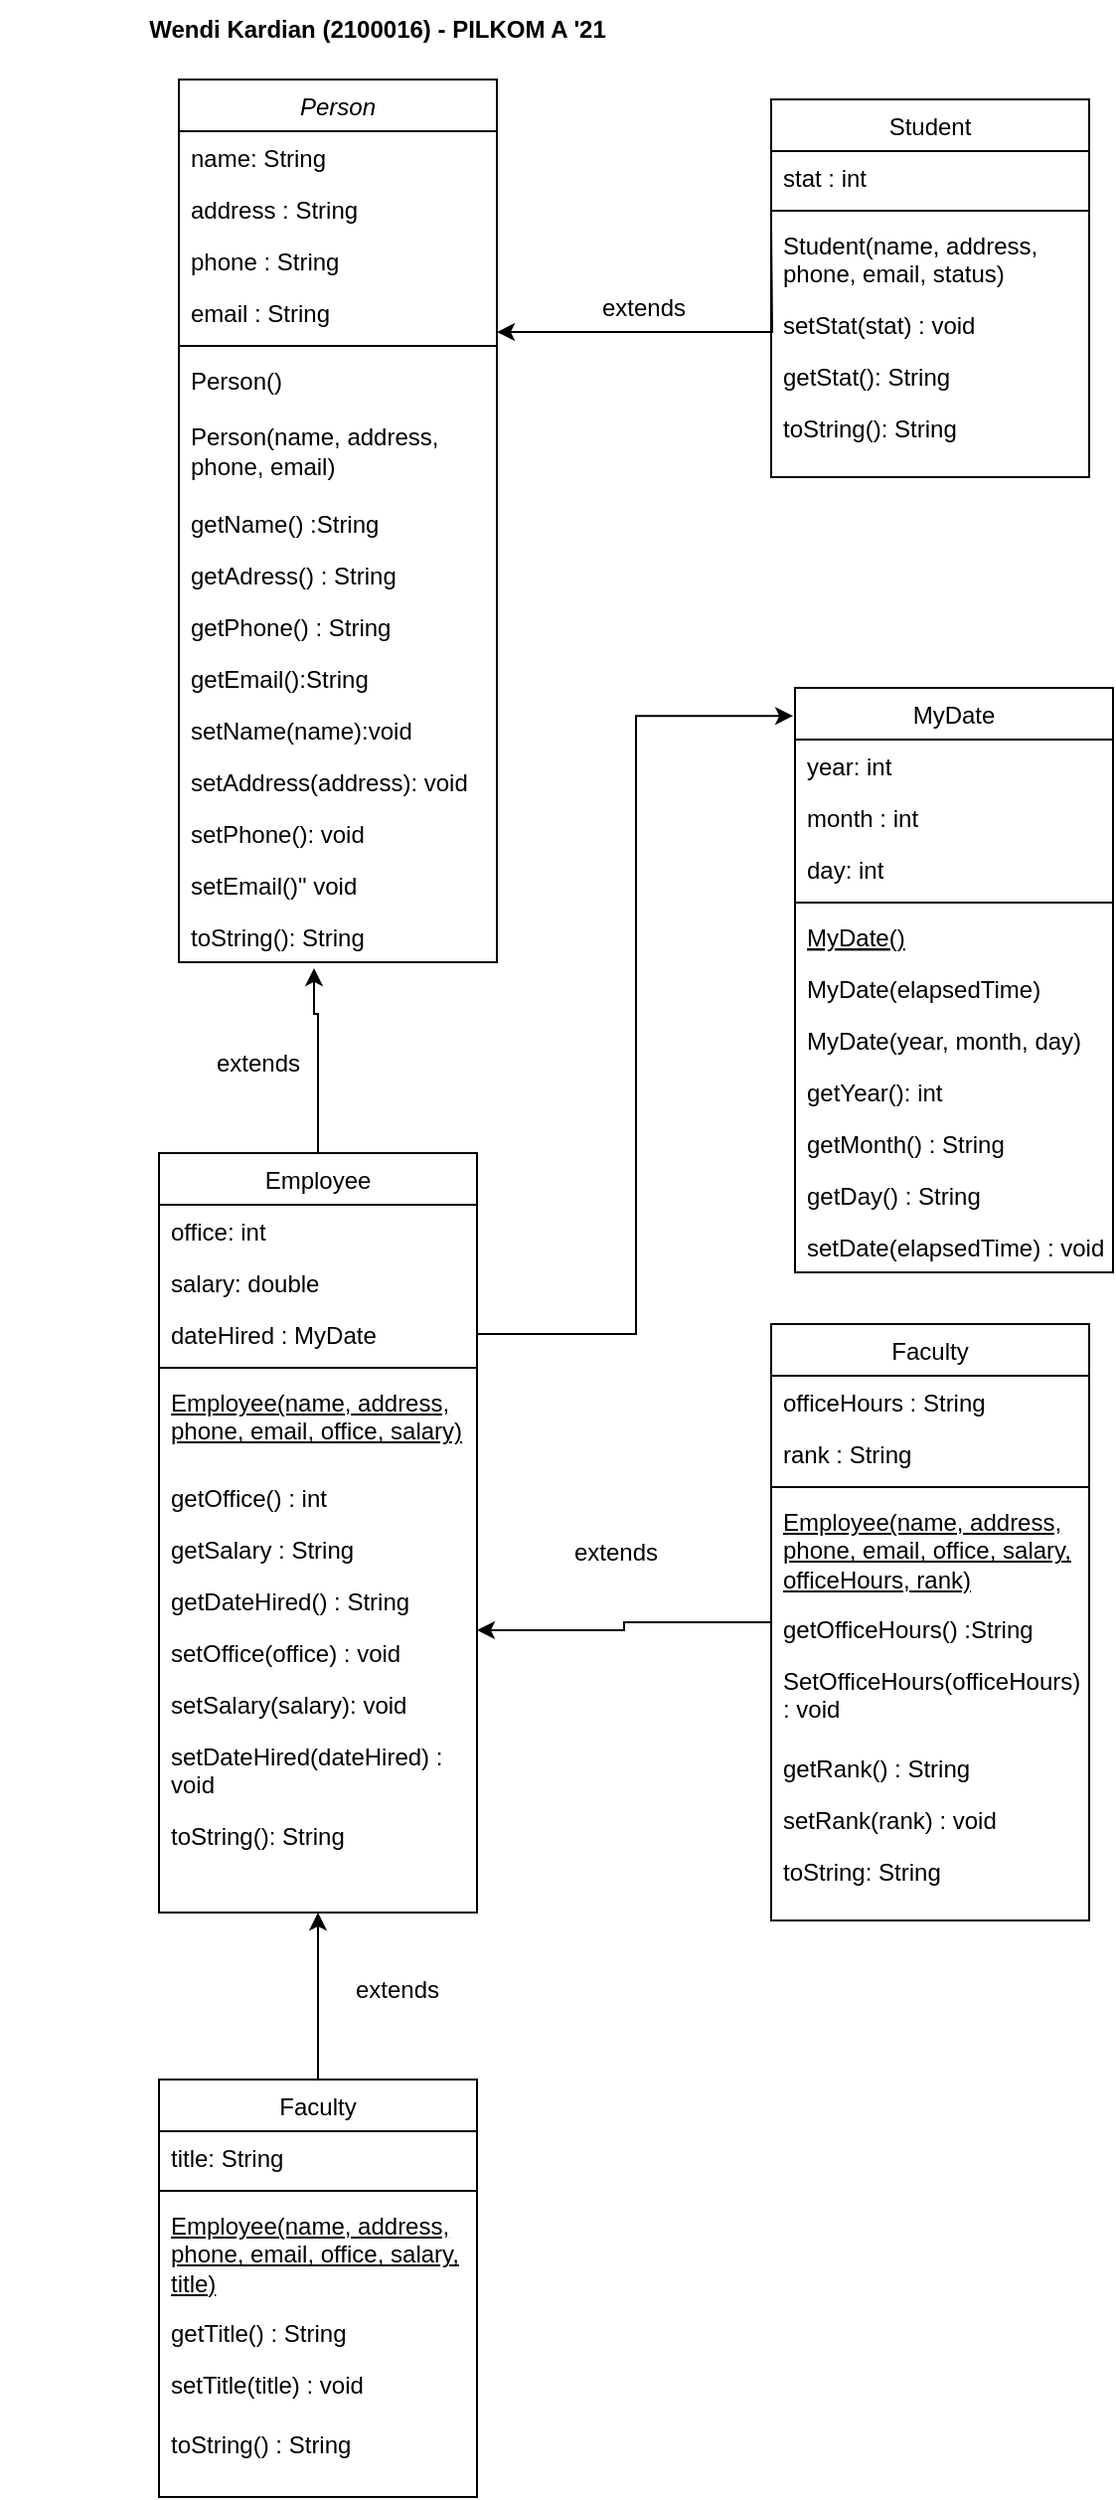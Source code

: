 <mxfile version="20.4.0" type="device"><diagram id="C5RBs43oDa-KdzZeNtuy" name="Page-1"><mxGraphModel dx="1422" dy="777" grid="1" gridSize="10" guides="1" tooltips="1" connect="1" arrows="1" fold="1" page="1" pageScale="1" pageWidth="827" pageHeight="1169" math="0" shadow="0"><root><mxCell id="WIyWlLk6GJQsqaUBKTNV-0"/><mxCell id="WIyWlLk6GJQsqaUBKTNV-1" parent="WIyWlLk6GJQsqaUBKTNV-0"/><mxCell id="zkfFHV4jXpPFQw0GAbJ--0" value="Person" style="swimlane;fontStyle=2;align=center;verticalAlign=top;childLayout=stackLayout;horizontal=1;startSize=26;horizontalStack=0;resizeParent=1;resizeLast=0;collapsible=1;marginBottom=0;rounded=0;shadow=0;strokeWidth=1;" parent="WIyWlLk6GJQsqaUBKTNV-1" vertex="1"><mxGeometry x="90" y="104" width="160" height="444" as="geometry"><mxRectangle x="230" y="140" width="160" height="26" as="alternateBounds"/></mxGeometry></mxCell><mxCell id="zkfFHV4jXpPFQw0GAbJ--1" value="name: String" style="text;align=left;verticalAlign=top;spacingLeft=4;spacingRight=4;overflow=hidden;rotatable=0;points=[[0,0.5],[1,0.5]];portConstraint=eastwest;" parent="zkfFHV4jXpPFQw0GAbJ--0" vertex="1"><mxGeometry y="26" width="160" height="26" as="geometry"/></mxCell><mxCell id="zkfFHV4jXpPFQw0GAbJ--2" value="address : String" style="text;align=left;verticalAlign=top;spacingLeft=4;spacingRight=4;overflow=hidden;rotatable=0;points=[[0,0.5],[1,0.5]];portConstraint=eastwest;rounded=0;shadow=0;html=0;" parent="zkfFHV4jXpPFQw0GAbJ--0" vertex="1"><mxGeometry y="52" width="160" height="26" as="geometry"/></mxCell><mxCell id="zkfFHV4jXpPFQw0GAbJ--3" value="phone : String" style="text;align=left;verticalAlign=top;spacingLeft=4;spacingRight=4;overflow=hidden;rotatable=0;points=[[0,0.5],[1,0.5]];portConstraint=eastwest;rounded=0;shadow=0;html=0;" parent="zkfFHV4jXpPFQw0GAbJ--0" vertex="1"><mxGeometry y="78" width="160" height="26" as="geometry"/></mxCell><mxCell id="waeZColtNkF48ruW_m7O-1" value="email : String" style="text;align=left;verticalAlign=top;spacingLeft=4;spacingRight=4;overflow=hidden;rotatable=0;points=[[0,0.5],[1,0.5]];portConstraint=eastwest;rounded=0;shadow=0;html=0;" vertex="1" parent="zkfFHV4jXpPFQw0GAbJ--0"><mxGeometry y="104" width="160" height="26" as="geometry"/></mxCell><mxCell id="zkfFHV4jXpPFQw0GAbJ--4" value="" style="line;html=1;strokeWidth=1;align=left;verticalAlign=middle;spacingTop=-1;spacingLeft=3;spacingRight=3;rotatable=0;labelPosition=right;points=[];portConstraint=eastwest;" parent="zkfFHV4jXpPFQw0GAbJ--0" vertex="1"><mxGeometry y="130" width="160" height="8" as="geometry"/></mxCell><mxCell id="zkfFHV4jXpPFQw0GAbJ--5" value="Person()" style="text;align=left;verticalAlign=top;spacingLeft=4;spacingRight=4;overflow=hidden;rotatable=0;points=[[0,0.5],[1,0.5]];portConstraint=eastwest;" parent="zkfFHV4jXpPFQw0GAbJ--0" vertex="1"><mxGeometry y="138" width="160" height="26" as="geometry"/></mxCell><mxCell id="waeZColtNkF48ruW_m7O-9" value="Person(name, address, phone, email)" style="text;align=left;verticalAlign=middle;spacingLeft=4;spacingRight=4;overflow=hidden;rotatable=0;points=[[0,0.5],[1,0.5]];portConstraint=eastwest;whiteSpace=wrap;" vertex="1" parent="zkfFHV4jXpPFQw0GAbJ--0"><mxGeometry y="164" width="160" height="46" as="geometry"/></mxCell><mxCell id="waeZColtNkF48ruW_m7O-10" value="getName() :String" style="text;align=left;verticalAlign=top;spacingLeft=4;spacingRight=4;overflow=hidden;rotatable=0;points=[[0,0.5],[1,0.5]];portConstraint=eastwest;" vertex="1" parent="zkfFHV4jXpPFQw0GAbJ--0"><mxGeometry y="210" width="160" height="26" as="geometry"/></mxCell><mxCell id="waeZColtNkF48ruW_m7O-11" value="getAdress() : String" style="text;align=left;verticalAlign=top;spacingLeft=4;spacingRight=4;overflow=hidden;rotatable=0;points=[[0,0.5],[1,0.5]];portConstraint=eastwest;" vertex="1" parent="zkfFHV4jXpPFQw0GAbJ--0"><mxGeometry y="236" width="160" height="26" as="geometry"/></mxCell><mxCell id="waeZColtNkF48ruW_m7O-12" value="getPhone() : String" style="text;align=left;verticalAlign=top;spacingLeft=4;spacingRight=4;overflow=hidden;rotatable=0;points=[[0,0.5],[1,0.5]];portConstraint=eastwest;" vertex="1" parent="zkfFHV4jXpPFQw0GAbJ--0"><mxGeometry y="262" width="160" height="26" as="geometry"/></mxCell><mxCell id="waeZColtNkF48ruW_m7O-13" value="getEmail():String" style="text;align=left;verticalAlign=top;spacingLeft=4;spacingRight=4;overflow=hidden;rotatable=0;points=[[0,0.5],[1,0.5]];portConstraint=eastwest;" vertex="1" parent="zkfFHV4jXpPFQw0GAbJ--0"><mxGeometry y="288" width="160" height="26" as="geometry"/></mxCell><mxCell id="waeZColtNkF48ruW_m7O-15" value="setName(name):void" style="text;align=left;verticalAlign=top;spacingLeft=4;spacingRight=4;overflow=hidden;rotatable=0;points=[[0,0.5],[1,0.5]];portConstraint=eastwest;" vertex="1" parent="zkfFHV4jXpPFQw0GAbJ--0"><mxGeometry y="314" width="160" height="26" as="geometry"/></mxCell><mxCell id="waeZColtNkF48ruW_m7O-14" value="setAddress(address): void" style="text;align=left;verticalAlign=top;spacingLeft=4;spacingRight=4;overflow=hidden;rotatable=0;points=[[0,0.5],[1,0.5]];portConstraint=eastwest;" vertex="1" parent="zkfFHV4jXpPFQw0GAbJ--0"><mxGeometry y="340" width="160" height="26" as="geometry"/></mxCell><mxCell id="waeZColtNkF48ruW_m7O-16" value="setPhone(): void" style="text;align=left;verticalAlign=top;spacingLeft=4;spacingRight=4;overflow=hidden;rotatable=0;points=[[0,0.5],[1,0.5]];portConstraint=eastwest;" vertex="1" parent="zkfFHV4jXpPFQw0GAbJ--0"><mxGeometry y="366" width="160" height="26" as="geometry"/></mxCell><mxCell id="waeZColtNkF48ruW_m7O-17" value="setEmail()&quot; void" style="text;align=left;verticalAlign=top;spacingLeft=4;spacingRight=4;overflow=hidden;rotatable=0;points=[[0,0.5],[1,0.5]];portConstraint=eastwest;" vertex="1" parent="zkfFHV4jXpPFQw0GAbJ--0"><mxGeometry y="392" width="160" height="26" as="geometry"/></mxCell><mxCell id="waeZColtNkF48ruW_m7O-18" value="toString(): String" style="text;align=left;verticalAlign=top;spacingLeft=4;spacingRight=4;overflow=hidden;rotatable=0;points=[[0,0.5],[1,0.5]];portConstraint=eastwest;" vertex="1" parent="zkfFHV4jXpPFQw0GAbJ--0"><mxGeometry y="418" width="160" height="26" as="geometry"/></mxCell><mxCell id="waeZColtNkF48ruW_m7O-25" style="edgeStyle=orthogonalEdgeStyle;rounded=0;orthogonalLoop=1;jettySize=auto;html=1;entryX=0.425;entryY=1.115;entryDx=0;entryDy=0;entryPerimeter=0;" edge="1" parent="WIyWlLk6GJQsqaUBKTNV-1" source="zkfFHV4jXpPFQw0GAbJ--6" target="waeZColtNkF48ruW_m7O-18"><mxGeometry relative="1" as="geometry"><Array as="points"><mxPoint x="160" y="574"/><mxPoint x="158" y="574"/></Array></mxGeometry></mxCell><mxCell id="zkfFHV4jXpPFQw0GAbJ--6" value="Employee" style="swimlane;fontStyle=0;align=center;verticalAlign=top;childLayout=stackLayout;horizontal=1;startSize=26;horizontalStack=0;resizeParent=1;resizeLast=0;collapsible=1;marginBottom=0;rounded=0;shadow=0;strokeWidth=1;" parent="WIyWlLk6GJQsqaUBKTNV-1" vertex="1"><mxGeometry x="80" y="644" width="160" height="382" as="geometry"><mxRectangle x="130" y="380" width="160" height="26" as="alternateBounds"/></mxGeometry></mxCell><mxCell id="zkfFHV4jXpPFQw0GAbJ--7" value="office: int" style="text;align=left;verticalAlign=top;spacingLeft=4;spacingRight=4;overflow=hidden;rotatable=0;points=[[0,0.5],[1,0.5]];portConstraint=eastwest;" parent="zkfFHV4jXpPFQw0GAbJ--6" vertex="1"><mxGeometry y="26" width="160" height="26" as="geometry"/></mxCell><mxCell id="zkfFHV4jXpPFQw0GAbJ--8" value="salary: double" style="text;align=left;verticalAlign=top;spacingLeft=4;spacingRight=4;overflow=hidden;rotatable=0;points=[[0,0.5],[1,0.5]];portConstraint=eastwest;rounded=0;shadow=0;html=0;" parent="zkfFHV4jXpPFQw0GAbJ--6" vertex="1"><mxGeometry y="52" width="160" height="26" as="geometry"/></mxCell><mxCell id="waeZColtNkF48ruW_m7O-29" value="dateHired : MyDate" style="text;align=left;verticalAlign=top;spacingLeft=4;spacingRight=4;overflow=hidden;rotatable=0;points=[[0,0.5],[1,0.5]];portConstraint=eastwest;rounded=0;shadow=0;html=0;" vertex="1" parent="zkfFHV4jXpPFQw0GAbJ--6"><mxGeometry y="78" width="160" height="26" as="geometry"/></mxCell><mxCell id="zkfFHV4jXpPFQw0GAbJ--9" value="" style="line;html=1;strokeWidth=1;align=left;verticalAlign=middle;spacingTop=-1;spacingLeft=3;spacingRight=3;rotatable=0;labelPosition=right;points=[];portConstraint=eastwest;" parent="zkfFHV4jXpPFQw0GAbJ--6" vertex="1"><mxGeometry y="104" width="160" height="8" as="geometry"/></mxCell><mxCell id="zkfFHV4jXpPFQw0GAbJ--10" value="Employee(name, address, phone, email, office, salary)" style="text;align=left;verticalAlign=top;spacingLeft=4;spacingRight=4;overflow=hidden;rotatable=0;points=[[0,0.5],[1,0.5]];portConstraint=eastwest;fontStyle=4;whiteSpace=wrap;" parent="zkfFHV4jXpPFQw0GAbJ--6" vertex="1"><mxGeometry y="112" width="160" height="48" as="geometry"/></mxCell><mxCell id="zkfFHV4jXpPFQw0GAbJ--11" value="getOffice() : int" style="text;align=left;verticalAlign=top;spacingLeft=4;spacingRight=4;overflow=hidden;rotatable=0;points=[[0,0.5],[1,0.5]];portConstraint=eastwest;" parent="zkfFHV4jXpPFQw0GAbJ--6" vertex="1"><mxGeometry y="160" width="160" height="26" as="geometry"/></mxCell><mxCell id="waeZColtNkF48ruW_m7O-43" value="getSalary : String" style="text;align=left;verticalAlign=top;spacingLeft=4;spacingRight=4;overflow=hidden;rotatable=0;points=[[0,0.5],[1,0.5]];portConstraint=eastwest;" vertex="1" parent="zkfFHV4jXpPFQw0GAbJ--6"><mxGeometry y="186" width="160" height="26" as="geometry"/></mxCell><mxCell id="waeZColtNkF48ruW_m7O-44" value="getDateHired() : String" style="text;align=left;verticalAlign=top;spacingLeft=4;spacingRight=4;overflow=hidden;rotatable=0;points=[[0,0.5],[1,0.5]];portConstraint=eastwest;" vertex="1" parent="zkfFHV4jXpPFQw0GAbJ--6"><mxGeometry y="212" width="160" height="26" as="geometry"/></mxCell><mxCell id="waeZColtNkF48ruW_m7O-45" value="setOffice(office) : void" style="text;align=left;verticalAlign=top;spacingLeft=4;spacingRight=4;overflow=hidden;rotatable=0;points=[[0,0.5],[1,0.5]];portConstraint=eastwest;" vertex="1" parent="zkfFHV4jXpPFQw0GAbJ--6"><mxGeometry y="238" width="160" height="26" as="geometry"/></mxCell><mxCell id="waeZColtNkF48ruW_m7O-46" value="setSalary(salary): void" style="text;align=left;verticalAlign=top;spacingLeft=4;spacingRight=4;overflow=hidden;rotatable=0;points=[[0,0.5],[1,0.5]];portConstraint=eastwest;" vertex="1" parent="zkfFHV4jXpPFQw0GAbJ--6"><mxGeometry y="264" width="160" height="26" as="geometry"/></mxCell><mxCell id="waeZColtNkF48ruW_m7O-47" value="setDateHired(dateHired) : void" style="text;align=left;verticalAlign=top;spacingLeft=4;spacingRight=4;overflow=hidden;rotatable=0;points=[[0,0.5],[1,0.5]];portConstraint=eastwest;whiteSpace=wrap;" vertex="1" parent="zkfFHV4jXpPFQw0GAbJ--6"><mxGeometry y="290" width="160" height="40" as="geometry"/></mxCell><mxCell id="waeZColtNkF48ruW_m7O-49" value="toString(): String" style="text;align=left;verticalAlign=top;spacingLeft=4;spacingRight=4;overflow=hidden;rotatable=0;points=[[0,0.5],[1,0.5]];portConstraint=eastwest;" vertex="1" parent="zkfFHV4jXpPFQw0GAbJ--6"><mxGeometry y="330" width="160" height="26" as="geometry"/></mxCell><mxCell id="zkfFHV4jXpPFQw0GAbJ--17" value="Student" style="swimlane;fontStyle=0;align=center;verticalAlign=top;childLayout=stackLayout;horizontal=1;startSize=26;horizontalStack=0;resizeParent=1;resizeLast=0;collapsible=1;marginBottom=0;rounded=0;shadow=0;strokeWidth=1;" parent="WIyWlLk6GJQsqaUBKTNV-1" vertex="1"><mxGeometry x="388" y="114" width="160" height="190" as="geometry"><mxRectangle x="550" y="140" width="160" height="26" as="alternateBounds"/></mxGeometry></mxCell><mxCell id="zkfFHV4jXpPFQw0GAbJ--18" value="stat : int" style="text;align=left;verticalAlign=top;spacingLeft=4;spacingRight=4;overflow=hidden;rotatable=0;points=[[0,0.5],[1,0.5]];portConstraint=eastwest;" parent="zkfFHV4jXpPFQw0GAbJ--17" vertex="1"><mxGeometry y="26" width="160" height="26" as="geometry"/></mxCell><mxCell id="zkfFHV4jXpPFQw0GAbJ--23" value="" style="line;html=1;strokeWidth=1;align=left;verticalAlign=middle;spacingTop=-1;spacingLeft=3;spacingRight=3;rotatable=0;labelPosition=right;points=[];portConstraint=eastwest;" parent="zkfFHV4jXpPFQw0GAbJ--17" vertex="1"><mxGeometry y="52" width="160" height="8" as="geometry"/></mxCell><mxCell id="zkfFHV4jXpPFQw0GAbJ--24" value="Student(name, address, phone, email, status)" style="text;align=left;verticalAlign=top;spacingLeft=4;spacingRight=4;overflow=hidden;rotatable=0;points=[[0,0.5],[1,0.5]];portConstraint=eastwest;whiteSpace=wrap;" parent="zkfFHV4jXpPFQw0GAbJ--17" vertex="1"><mxGeometry y="60" width="160" height="40" as="geometry"/></mxCell><mxCell id="zkfFHV4jXpPFQw0GAbJ--25" value="setStat(stat) : void" style="text;align=left;verticalAlign=top;spacingLeft=4;spacingRight=4;overflow=hidden;rotatable=0;points=[[0,0.5],[1,0.5]];portConstraint=eastwest;" parent="zkfFHV4jXpPFQw0GAbJ--17" vertex="1"><mxGeometry y="100" width="160" height="26" as="geometry"/></mxCell><mxCell id="waeZColtNkF48ruW_m7O-23" value="getStat(): String" style="text;align=left;verticalAlign=top;spacingLeft=4;spacingRight=4;overflow=hidden;rotatable=0;points=[[0,0.5],[1,0.5]];portConstraint=eastwest;" vertex="1" parent="zkfFHV4jXpPFQw0GAbJ--17"><mxGeometry y="126" width="160" height="26" as="geometry"/></mxCell><mxCell id="waeZColtNkF48ruW_m7O-24" value="toString(): String" style="text;align=left;verticalAlign=top;spacingLeft=4;spacingRight=4;overflow=hidden;rotatable=0;points=[[0,0.5],[1,0.5]];portConstraint=eastwest;" vertex="1" parent="zkfFHV4jXpPFQw0GAbJ--17"><mxGeometry y="152" width="160" height="26" as="geometry"/></mxCell><mxCell id="waeZColtNkF48ruW_m7O-0" value="&lt;b&gt;Wendi Kardian (2100016) - PILKOM A '21&lt;/b&gt;" style="text;html=1;strokeColor=none;fillColor=none;align=center;verticalAlign=middle;whiteSpace=wrap;rounded=0;" vertex="1" parent="WIyWlLk6GJQsqaUBKTNV-1"><mxGeometry y="64" width="380" height="30" as="geometry"/></mxCell><mxCell id="waeZColtNkF48ruW_m7O-21" style="edgeStyle=orthogonalEdgeStyle;rounded=0;orthogonalLoop=1;jettySize=auto;html=1;exitX=0;exitY=0.5;exitDx=0;exitDy=0;entryX=1;entryY=0.885;entryDx=0;entryDy=0;entryPerimeter=0;" edge="1" parent="WIyWlLk6GJQsqaUBKTNV-1" target="waeZColtNkF48ruW_m7O-1"><mxGeometry relative="1" as="geometry"><mxPoint x="388" y="179" as="sourcePoint"/></mxGeometry></mxCell><mxCell id="waeZColtNkF48ruW_m7O-22" value="extends" style="text;html=1;strokeColor=none;fillColor=none;align=center;verticalAlign=middle;whiteSpace=wrap;rounded=0;" vertex="1" parent="WIyWlLk6GJQsqaUBKTNV-1"><mxGeometry x="293.5" y="204" width="60" height="30" as="geometry"/></mxCell><mxCell id="waeZColtNkF48ruW_m7O-27" value="extends" style="text;html=1;strokeColor=none;fillColor=none;align=center;verticalAlign=middle;whiteSpace=wrap;rounded=0;" vertex="1" parent="WIyWlLk6GJQsqaUBKTNV-1"><mxGeometry x="100" y="584" width="60" height="30" as="geometry"/></mxCell><mxCell id="waeZColtNkF48ruW_m7O-30" value="MyDate" style="swimlane;fontStyle=0;align=center;verticalAlign=top;childLayout=stackLayout;horizontal=1;startSize=26;horizontalStack=0;resizeParent=1;resizeLast=0;collapsible=1;marginBottom=0;rounded=0;shadow=0;strokeWidth=1;" vertex="1" parent="WIyWlLk6GJQsqaUBKTNV-1"><mxGeometry x="400" y="410" width="160" height="294" as="geometry"><mxRectangle x="130" y="380" width="160" height="26" as="alternateBounds"/></mxGeometry></mxCell><mxCell id="waeZColtNkF48ruW_m7O-31" value="year: int" style="text;align=left;verticalAlign=top;spacingLeft=4;spacingRight=4;overflow=hidden;rotatable=0;points=[[0,0.5],[1,0.5]];portConstraint=eastwest;" vertex="1" parent="waeZColtNkF48ruW_m7O-30"><mxGeometry y="26" width="160" height="26" as="geometry"/></mxCell><mxCell id="waeZColtNkF48ruW_m7O-32" value="month : int" style="text;align=left;verticalAlign=top;spacingLeft=4;spacingRight=4;overflow=hidden;rotatable=0;points=[[0,0.5],[1,0.5]];portConstraint=eastwest;rounded=0;shadow=0;html=0;" vertex="1" parent="waeZColtNkF48ruW_m7O-30"><mxGeometry y="52" width="160" height="26" as="geometry"/></mxCell><mxCell id="waeZColtNkF48ruW_m7O-33" value="day: int" style="text;align=left;verticalAlign=top;spacingLeft=4;spacingRight=4;overflow=hidden;rotatable=0;points=[[0,0.5],[1,0.5]];portConstraint=eastwest;rounded=0;shadow=0;html=0;" vertex="1" parent="waeZColtNkF48ruW_m7O-30"><mxGeometry y="78" width="160" height="26" as="geometry"/></mxCell><mxCell id="waeZColtNkF48ruW_m7O-34" value="" style="line;html=1;strokeWidth=1;align=left;verticalAlign=middle;spacingTop=-1;spacingLeft=3;spacingRight=3;rotatable=0;labelPosition=right;points=[];portConstraint=eastwest;" vertex="1" parent="waeZColtNkF48ruW_m7O-30"><mxGeometry y="104" width="160" height="8" as="geometry"/></mxCell><mxCell id="waeZColtNkF48ruW_m7O-35" value="MyDate()" style="text;align=left;verticalAlign=top;spacingLeft=4;spacingRight=4;overflow=hidden;rotatable=0;points=[[0,0.5],[1,0.5]];portConstraint=eastwest;fontStyle=4" vertex="1" parent="waeZColtNkF48ruW_m7O-30"><mxGeometry y="112" width="160" height="26" as="geometry"/></mxCell><mxCell id="waeZColtNkF48ruW_m7O-36" value="MyDate(elapsedTime)" style="text;align=left;verticalAlign=top;spacingLeft=4;spacingRight=4;overflow=hidden;rotatable=0;points=[[0,0.5],[1,0.5]];portConstraint=eastwest;" vertex="1" parent="waeZColtNkF48ruW_m7O-30"><mxGeometry y="138" width="160" height="26" as="geometry"/></mxCell><mxCell id="waeZColtNkF48ruW_m7O-37" value="MyDate(year, month, day)" style="text;align=left;verticalAlign=top;spacingLeft=4;spacingRight=4;overflow=hidden;rotatable=0;points=[[0,0.5],[1,0.5]];portConstraint=eastwest;" vertex="1" parent="waeZColtNkF48ruW_m7O-30"><mxGeometry y="164" width="160" height="26" as="geometry"/></mxCell><mxCell id="waeZColtNkF48ruW_m7O-38" value="getYear(): int" style="text;align=left;verticalAlign=top;spacingLeft=4;spacingRight=4;overflow=hidden;rotatable=0;points=[[0,0.5],[1,0.5]];portConstraint=eastwest;" vertex="1" parent="waeZColtNkF48ruW_m7O-30"><mxGeometry y="190" width="160" height="26" as="geometry"/></mxCell><mxCell id="waeZColtNkF48ruW_m7O-39" value="getMonth() : String" style="text;align=left;verticalAlign=top;spacingLeft=4;spacingRight=4;overflow=hidden;rotatable=0;points=[[0,0.5],[1,0.5]];portConstraint=eastwest;" vertex="1" parent="waeZColtNkF48ruW_m7O-30"><mxGeometry y="216" width="160" height="26" as="geometry"/></mxCell><mxCell id="waeZColtNkF48ruW_m7O-40" value="getDay() : String" style="text;align=left;verticalAlign=top;spacingLeft=4;spacingRight=4;overflow=hidden;rotatable=0;points=[[0,0.5],[1,0.5]];portConstraint=eastwest;" vertex="1" parent="waeZColtNkF48ruW_m7O-30"><mxGeometry y="242" width="160" height="26" as="geometry"/></mxCell><mxCell id="waeZColtNkF48ruW_m7O-41" value="setDate(elapsedTime) : void" style="text;align=left;verticalAlign=top;spacingLeft=4;spacingRight=4;overflow=hidden;rotatable=0;points=[[0,0.5],[1,0.5]];portConstraint=eastwest;" vertex="1" parent="waeZColtNkF48ruW_m7O-30"><mxGeometry y="268" width="160" height="26" as="geometry"/></mxCell><mxCell id="waeZColtNkF48ruW_m7O-42" style="edgeStyle=orthogonalEdgeStyle;rounded=0;orthogonalLoop=1;jettySize=auto;html=1;exitX=1;exitY=0.5;exitDx=0;exitDy=0;entryX=-0.006;entryY=0.048;entryDx=0;entryDy=0;entryPerimeter=0;" edge="1" parent="WIyWlLk6GJQsqaUBKTNV-1" source="waeZColtNkF48ruW_m7O-29" target="waeZColtNkF48ruW_m7O-30"><mxGeometry relative="1" as="geometry"/></mxCell><mxCell id="waeZColtNkF48ruW_m7O-73" style="edgeStyle=orthogonalEdgeStyle;rounded=0;orthogonalLoop=1;jettySize=auto;html=1;entryX=1;entryY=0.077;entryDx=0;entryDy=0;entryPerimeter=0;" edge="1" parent="WIyWlLk6GJQsqaUBKTNV-1" source="waeZColtNkF48ruW_m7O-50" target="waeZColtNkF48ruW_m7O-45"><mxGeometry relative="1" as="geometry"/></mxCell><mxCell id="waeZColtNkF48ruW_m7O-50" value="Faculty" style="swimlane;fontStyle=0;align=center;verticalAlign=top;childLayout=stackLayout;horizontal=1;startSize=26;horizontalStack=0;resizeParent=1;resizeLast=0;collapsible=1;marginBottom=0;rounded=0;shadow=0;strokeWidth=1;" vertex="1" parent="WIyWlLk6GJQsqaUBKTNV-1"><mxGeometry x="388" y="730" width="160" height="300" as="geometry"><mxRectangle x="130" y="380" width="160" height="26" as="alternateBounds"/></mxGeometry></mxCell><mxCell id="waeZColtNkF48ruW_m7O-51" value="officeHours : String" style="text;align=left;verticalAlign=top;spacingLeft=4;spacingRight=4;overflow=hidden;rotatable=0;points=[[0,0.5],[1,0.5]];portConstraint=eastwest;" vertex="1" parent="waeZColtNkF48ruW_m7O-50"><mxGeometry y="26" width="160" height="26" as="geometry"/></mxCell><mxCell id="waeZColtNkF48ruW_m7O-52" value="rank : String" style="text;align=left;verticalAlign=top;spacingLeft=4;spacingRight=4;overflow=hidden;rotatable=0;points=[[0,0.5],[1,0.5]];portConstraint=eastwest;rounded=0;shadow=0;html=0;" vertex="1" parent="waeZColtNkF48ruW_m7O-50"><mxGeometry y="52" width="160" height="26" as="geometry"/></mxCell><mxCell id="waeZColtNkF48ruW_m7O-54" value="" style="line;html=1;strokeWidth=1;align=left;verticalAlign=middle;spacingTop=-1;spacingLeft=3;spacingRight=3;rotatable=0;labelPosition=right;points=[];portConstraint=eastwest;" vertex="1" parent="waeZColtNkF48ruW_m7O-50"><mxGeometry y="78" width="160" height="8" as="geometry"/></mxCell><mxCell id="waeZColtNkF48ruW_m7O-55" value="Employee(name, address, phone, email, office, salary, officeHours, rank)" style="text;align=left;verticalAlign=top;spacingLeft=4;spacingRight=4;overflow=hidden;rotatable=0;points=[[0,0.5],[1,0.5]];portConstraint=eastwest;fontStyle=4;whiteSpace=wrap;" vertex="1" parent="waeZColtNkF48ruW_m7O-50"><mxGeometry y="86" width="160" height="54" as="geometry"/></mxCell><mxCell id="waeZColtNkF48ruW_m7O-56" value="getOfficeHours() :String" style="text;align=left;verticalAlign=top;spacingLeft=4;spacingRight=4;overflow=hidden;rotatable=0;points=[[0,0.5],[1,0.5]];portConstraint=eastwest;" vertex="1" parent="waeZColtNkF48ruW_m7O-50"><mxGeometry y="140" width="160" height="26" as="geometry"/></mxCell><mxCell id="waeZColtNkF48ruW_m7O-57" value="SetOfficeHours(officeHours) : void" style="text;align=left;verticalAlign=top;spacingLeft=4;spacingRight=4;overflow=hidden;rotatable=0;points=[[0,0.5],[1,0.5]];portConstraint=eastwest;whiteSpace=wrap;" vertex="1" parent="waeZColtNkF48ruW_m7O-50"><mxGeometry y="166" width="160" height="44" as="geometry"/></mxCell><mxCell id="waeZColtNkF48ruW_m7O-58" value="getRank() : String" style="text;align=left;verticalAlign=top;spacingLeft=4;spacingRight=4;overflow=hidden;rotatable=0;points=[[0,0.5],[1,0.5]];portConstraint=eastwest;" vertex="1" parent="waeZColtNkF48ruW_m7O-50"><mxGeometry y="210" width="160" height="26" as="geometry"/></mxCell><mxCell id="waeZColtNkF48ruW_m7O-59" value="setRank(rank) : void" style="text;align=left;verticalAlign=top;spacingLeft=4;spacingRight=4;overflow=hidden;rotatable=0;points=[[0,0.5],[1,0.5]];portConstraint=eastwest;" vertex="1" parent="waeZColtNkF48ruW_m7O-50"><mxGeometry y="236" width="160" height="26" as="geometry"/></mxCell><mxCell id="waeZColtNkF48ruW_m7O-60" value="toString: String" style="text;align=left;verticalAlign=top;spacingLeft=4;spacingRight=4;overflow=hidden;rotatable=0;points=[[0,0.5],[1,0.5]];portConstraint=eastwest;" vertex="1" parent="waeZColtNkF48ruW_m7O-50"><mxGeometry y="262" width="160" height="26" as="geometry"/></mxCell><mxCell id="waeZColtNkF48ruW_m7O-75" style="edgeStyle=orthogonalEdgeStyle;rounded=0;orthogonalLoop=1;jettySize=auto;html=1;entryX=0.5;entryY=1;entryDx=0;entryDy=0;" edge="1" parent="WIyWlLk6GJQsqaUBKTNV-1" source="waeZColtNkF48ruW_m7O-63" target="zkfFHV4jXpPFQw0GAbJ--6"><mxGeometry relative="1" as="geometry"/></mxCell><mxCell id="waeZColtNkF48ruW_m7O-63" value="Faculty" style="swimlane;fontStyle=0;align=center;verticalAlign=top;childLayout=stackLayout;horizontal=1;startSize=26;horizontalStack=0;resizeParent=1;resizeLast=0;collapsible=1;marginBottom=0;rounded=0;shadow=0;strokeWidth=1;" vertex="1" parent="WIyWlLk6GJQsqaUBKTNV-1"><mxGeometry x="80" y="1110" width="160" height="210" as="geometry"><mxRectangle x="130" y="380" width="160" height="26" as="alternateBounds"/></mxGeometry></mxCell><mxCell id="waeZColtNkF48ruW_m7O-64" value="title: String" style="text;align=left;verticalAlign=top;spacingLeft=4;spacingRight=4;overflow=hidden;rotatable=0;points=[[0,0.5],[1,0.5]];portConstraint=eastwest;" vertex="1" parent="waeZColtNkF48ruW_m7O-63"><mxGeometry y="26" width="160" height="26" as="geometry"/></mxCell><mxCell id="waeZColtNkF48ruW_m7O-66" value="" style="line;html=1;strokeWidth=1;align=left;verticalAlign=middle;spacingTop=-1;spacingLeft=3;spacingRight=3;rotatable=0;labelPosition=right;points=[];portConstraint=eastwest;" vertex="1" parent="waeZColtNkF48ruW_m7O-63"><mxGeometry y="52" width="160" height="8" as="geometry"/></mxCell><mxCell id="waeZColtNkF48ruW_m7O-67" value="Employee(name, address, phone, email, office, salary, title)" style="text;align=left;verticalAlign=top;spacingLeft=4;spacingRight=4;overflow=hidden;rotatable=0;points=[[0,0.5],[1,0.5]];portConstraint=eastwest;fontStyle=4;whiteSpace=wrap;" vertex="1" parent="waeZColtNkF48ruW_m7O-63"><mxGeometry y="60" width="160" height="54" as="geometry"/></mxCell><mxCell id="waeZColtNkF48ruW_m7O-68" value="getTitle() : String" style="text;align=left;verticalAlign=top;spacingLeft=4;spacingRight=4;overflow=hidden;rotatable=0;points=[[0,0.5],[1,0.5]];portConstraint=eastwest;" vertex="1" parent="waeZColtNkF48ruW_m7O-63"><mxGeometry y="114" width="160" height="26" as="geometry"/></mxCell><mxCell id="waeZColtNkF48ruW_m7O-69" value="setTitle(title) : void" style="text;align=left;verticalAlign=top;spacingLeft=4;spacingRight=4;overflow=hidden;rotatable=0;points=[[0,0.5],[1,0.5]];portConstraint=eastwest;whiteSpace=wrap;" vertex="1" parent="waeZColtNkF48ruW_m7O-63"><mxGeometry y="140" width="160" height="30" as="geometry"/></mxCell><mxCell id="waeZColtNkF48ruW_m7O-70" value="toString() : String" style="text;align=left;verticalAlign=top;spacingLeft=4;spacingRight=4;overflow=hidden;rotatable=0;points=[[0,0.5],[1,0.5]];portConstraint=eastwest;" vertex="1" parent="waeZColtNkF48ruW_m7O-63"><mxGeometry y="170" width="160" height="26" as="geometry"/></mxCell><mxCell id="waeZColtNkF48ruW_m7O-74" value="extends" style="text;html=1;strokeColor=none;fillColor=none;align=center;verticalAlign=middle;whiteSpace=wrap;rounded=0;" vertex="1" parent="WIyWlLk6GJQsqaUBKTNV-1"><mxGeometry x="280" y="830" width="60" height="30" as="geometry"/></mxCell><mxCell id="waeZColtNkF48ruW_m7O-76" value="extends" style="text;html=1;strokeColor=none;fillColor=none;align=center;verticalAlign=middle;whiteSpace=wrap;rounded=0;" vertex="1" parent="WIyWlLk6GJQsqaUBKTNV-1"><mxGeometry x="170" y="1050" width="60" height="30" as="geometry"/></mxCell></root></mxGraphModel></diagram></mxfile>